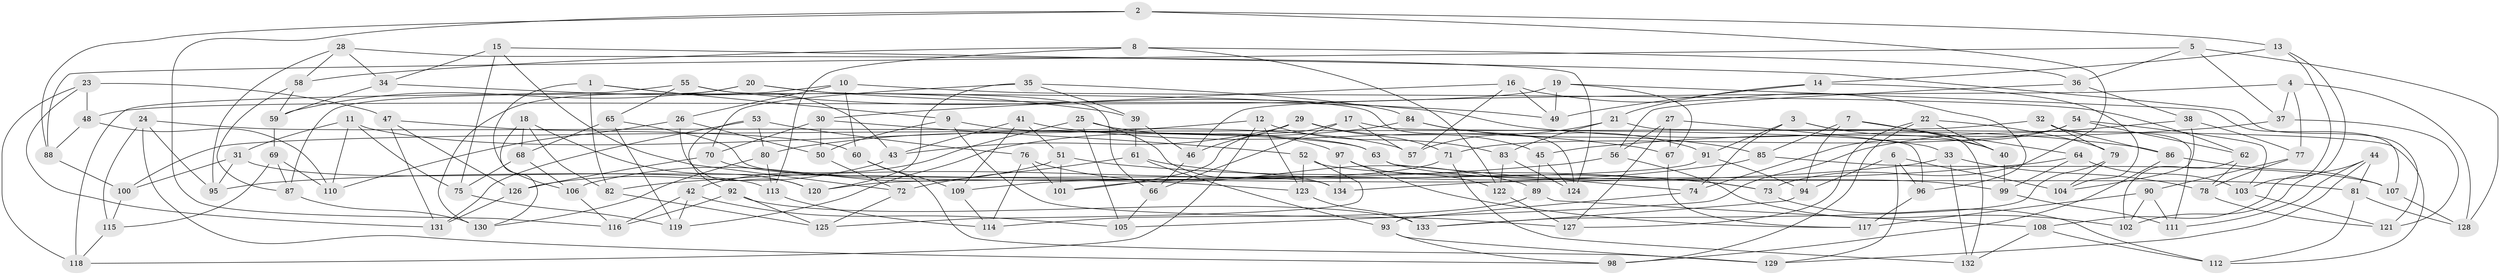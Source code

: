 // coarse degree distribution, {6: 0.4659090909090909, 4: 0.4659090909090909, 5: 0.056818181818181816, 3: 0.011363636363636364}
// Generated by graph-tools (version 1.1) at 2025/42/03/06/25 10:42:22]
// undirected, 134 vertices, 268 edges
graph export_dot {
graph [start="1"]
  node [color=gray90,style=filled];
  1;
  2;
  3;
  4;
  5;
  6;
  7;
  8;
  9;
  10;
  11;
  12;
  13;
  14;
  15;
  16;
  17;
  18;
  19;
  20;
  21;
  22;
  23;
  24;
  25;
  26;
  27;
  28;
  29;
  30;
  31;
  32;
  33;
  34;
  35;
  36;
  37;
  38;
  39;
  40;
  41;
  42;
  43;
  44;
  45;
  46;
  47;
  48;
  49;
  50;
  51;
  52;
  53;
  54;
  55;
  56;
  57;
  58;
  59;
  60;
  61;
  62;
  63;
  64;
  65;
  66;
  67;
  68;
  69;
  70;
  71;
  72;
  73;
  74;
  75;
  76;
  77;
  78;
  79;
  80;
  81;
  82;
  83;
  84;
  85;
  86;
  87;
  88;
  89;
  90;
  91;
  92;
  93;
  94;
  95;
  96;
  97;
  98;
  99;
  100;
  101;
  102;
  103;
  104;
  105;
  106;
  107;
  108;
  109;
  110;
  111;
  112;
  113;
  114;
  115;
  116;
  117;
  118;
  119;
  120;
  121;
  122;
  123;
  124;
  125;
  126;
  127;
  128;
  129;
  130;
  131;
  132;
  133;
  134;
  1 -- 43;
  1 -- 9;
  1 -- 82;
  1 -- 106;
  2 -- 13;
  2 -- 73;
  2 -- 88;
  2 -- 116;
  3 -- 40;
  3 -- 74;
  3 -- 132;
  3 -- 91;
  4 -- 46;
  4 -- 77;
  4 -- 128;
  4 -- 37;
  5 -- 36;
  5 -- 128;
  5 -- 37;
  5 -- 88;
  6 -- 96;
  6 -- 104;
  6 -- 94;
  6 -- 129;
  7 -- 94;
  7 -- 85;
  7 -- 40;
  7 -- 64;
  8 -- 122;
  8 -- 36;
  8 -- 58;
  8 -- 113;
  9 -- 127;
  9 -- 50;
  9 -- 63;
  10 -- 130;
  10 -- 60;
  10 -- 62;
  10 -- 26;
  11 -- 75;
  11 -- 57;
  11 -- 110;
  11 -- 31;
  12 -- 123;
  12 -- 83;
  12 -- 118;
  12 -- 80;
  13 -- 14;
  13 -- 103;
  13 -- 108;
  14 -- 104;
  14 -- 49;
  14 -- 21;
  15 -- 75;
  15 -- 72;
  15 -- 121;
  15 -- 34;
  16 -- 57;
  16 -- 49;
  16 -- 30;
  16 -- 96;
  17 -- 96;
  17 -- 66;
  17 -- 101;
  17 -- 57;
  18 -- 68;
  18 -- 120;
  18 -- 82;
  18 -- 130;
  19 -- 67;
  19 -- 49;
  19 -- 48;
  19 -- 107;
  20 -- 59;
  20 -- 49;
  20 -- 124;
  20 -- 87;
  21 -- 57;
  21 -- 83;
  21 -- 112;
  22 -- 79;
  22 -- 40;
  22 -- 98;
  22 -- 127;
  23 -- 47;
  23 -- 48;
  23 -- 118;
  23 -- 131;
  24 -- 98;
  24 -- 63;
  24 -- 95;
  24 -- 115;
  25 -- 42;
  25 -- 105;
  25 -- 134;
  25 -- 97;
  26 -- 110;
  26 -- 120;
  26 -- 50;
  27 -- 67;
  27 -- 127;
  27 -- 33;
  27 -- 56;
  28 -- 95;
  28 -- 124;
  28 -- 58;
  28 -- 34;
  29 -- 46;
  29 -- 71;
  29 -- 43;
  29 -- 45;
  30 -- 52;
  30 -- 50;
  30 -- 70;
  31 -- 100;
  31 -- 113;
  31 -- 95;
  32 -- 79;
  32 -- 111;
  32 -- 86;
  32 -- 100;
  33 -- 132;
  33 -- 95;
  33 -- 78;
  34 -- 59;
  34 -- 39;
  35 -- 39;
  35 -- 70;
  35 -- 120;
  35 -- 84;
  36 -- 56;
  36 -- 38;
  37 -- 121;
  37 -- 45;
  38 -- 104;
  38 -- 105;
  38 -- 77;
  39 -- 46;
  39 -- 61;
  40 -- 99;
  41 -- 67;
  41 -- 43;
  41 -- 51;
  41 -- 109;
  42 -- 105;
  42 -- 119;
  42 -- 116;
  43 -- 126;
  44 -- 111;
  44 -- 129;
  44 -- 81;
  44 -- 102;
  45 -- 124;
  45 -- 89;
  46 -- 66;
  47 -- 60;
  47 -- 126;
  47 -- 131;
  48 -- 110;
  48 -- 88;
  50 -- 72;
  51 -- 101;
  51 -- 106;
  51 -- 73;
  52 -- 125;
  52 -- 123;
  52 -- 81;
  53 -- 131;
  53 -- 80;
  53 -- 76;
  53 -- 92;
  54 -- 74;
  54 -- 71;
  54 -- 62;
  54 -- 103;
  55 -- 86;
  55 -- 65;
  55 -- 66;
  55 -- 118;
  56 -- 102;
  56 -- 82;
  58 -- 59;
  58 -- 87;
  59 -- 69;
  60 -- 129;
  60 -- 109;
  61 -- 73;
  61 -- 93;
  61 -- 72;
  62 -- 78;
  62 -- 102;
  63 -- 74;
  63 -- 99;
  64 -- 103;
  64 -- 99;
  64 -- 134;
  65 -- 119;
  65 -- 134;
  65 -- 68;
  66 -- 105;
  67 -- 117;
  68 -- 106;
  68 -- 75;
  69 -- 115;
  69 -- 110;
  69 -- 87;
  70 -- 123;
  70 -- 126;
  71 -- 132;
  71 -- 109;
  72 -- 125;
  73 -- 112;
  74 -- 93;
  75 -- 119;
  76 -- 89;
  76 -- 101;
  76 -- 114;
  77 -- 78;
  77 -- 90;
  78 -- 121;
  79 -- 133;
  79 -- 104;
  80 -- 130;
  80 -- 113;
  81 -- 128;
  81 -- 112;
  82 -- 125;
  83 -- 124;
  83 -- 122;
  84 -- 85;
  84 -- 119;
  84 -- 91;
  85 -- 107;
  85 -- 101;
  86 -- 107;
  86 -- 98;
  87 -- 130;
  88 -- 100;
  89 -- 114;
  89 -- 108;
  90 -- 117;
  90 -- 111;
  90 -- 102;
  91 -- 120;
  91 -- 94;
  92 -- 133;
  92 -- 125;
  92 -- 116;
  93 -- 129;
  93 -- 98;
  94 -- 133;
  96 -- 117;
  97 -- 122;
  97 -- 134;
  97 -- 117;
  99 -- 111;
  100 -- 115;
  103 -- 121;
  106 -- 116;
  107 -- 128;
  108 -- 132;
  108 -- 112;
  109 -- 114;
  113 -- 114;
  115 -- 118;
  122 -- 127;
  123 -- 133;
  126 -- 131;
}
